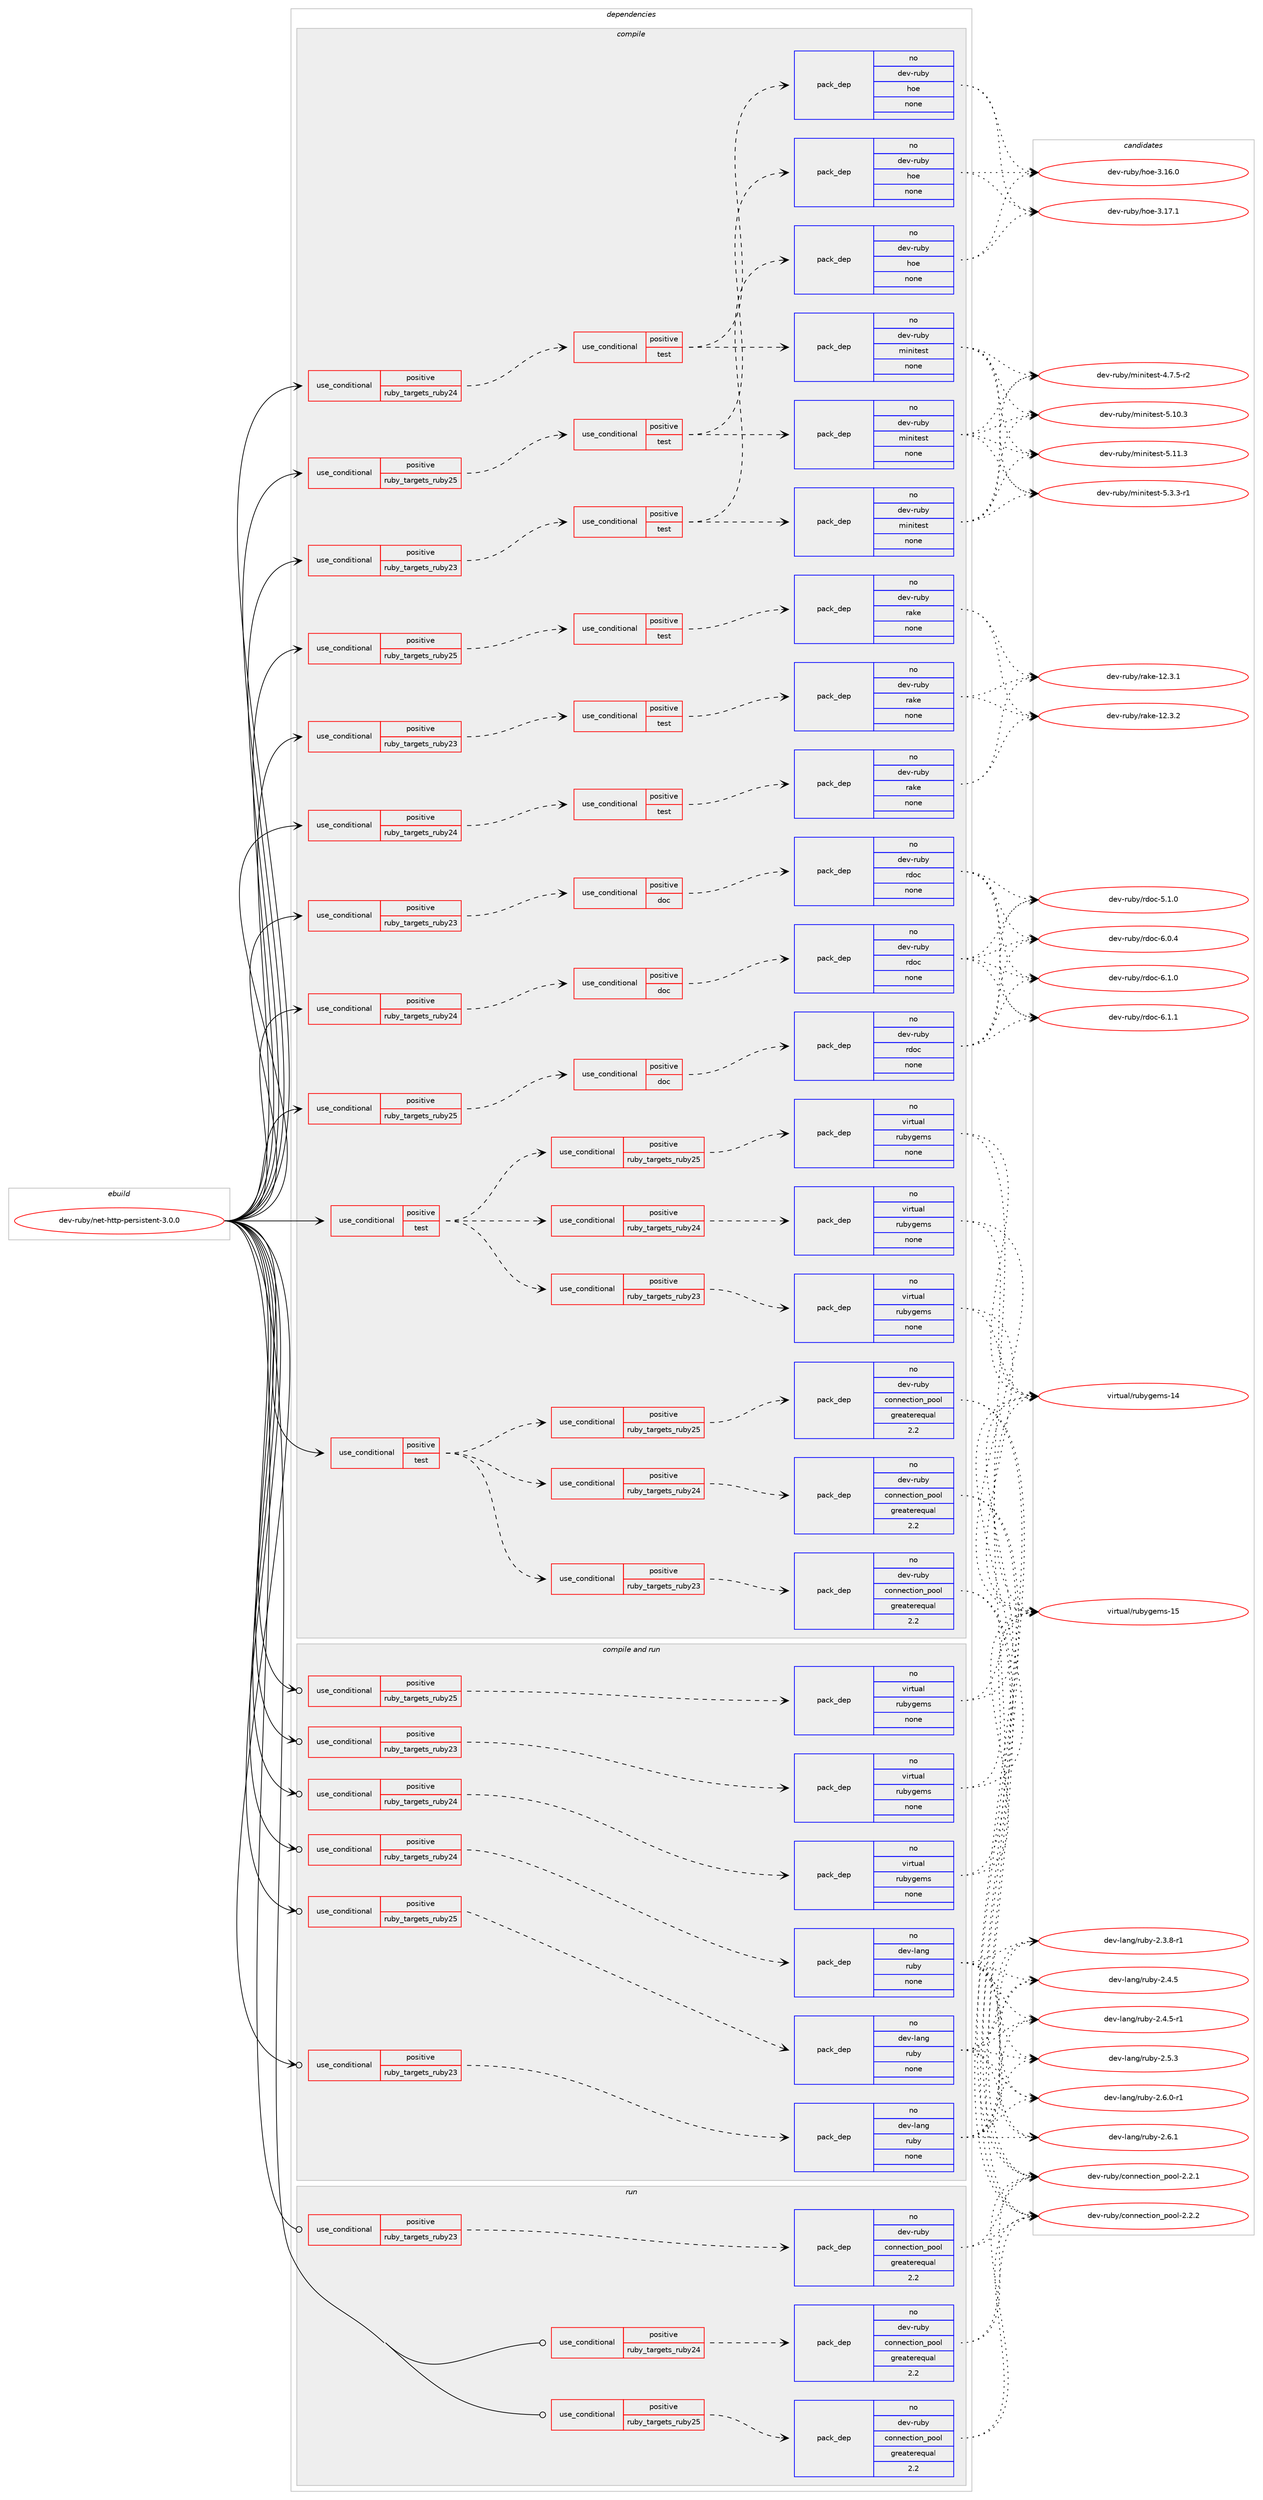 digraph prolog {

# *************
# Graph options
# *************

newrank=true;
concentrate=true;
compound=true;
graph [rankdir=LR,fontname=Helvetica,fontsize=10,ranksep=1.5];#, ranksep=2.5, nodesep=0.2];
edge  [arrowhead=vee];
node  [fontname=Helvetica,fontsize=10];

# **********
# The ebuild
# **********

subgraph cluster_leftcol {
color=gray;
rank=same;
label=<<i>ebuild</i>>;
id [label="dev-ruby/net-http-persistent-3.0.0", color=red, width=4, href="../dev-ruby/net-http-persistent-3.0.0.svg"];
}

# ****************
# The dependencies
# ****************

subgraph cluster_midcol {
color=gray;
label=<<i>dependencies</i>>;
subgraph cluster_compile {
fillcolor="#eeeeee";
style=filled;
label=<<i>compile</i>>;
subgraph cond407093 {
dependency1507095 [label=<<TABLE BORDER="0" CELLBORDER="1" CELLSPACING="0" CELLPADDING="4"><TR><TD ROWSPAN="3" CELLPADDING="10">use_conditional</TD></TR><TR><TD>positive</TD></TR><TR><TD>ruby_targets_ruby23</TD></TR></TABLE>>, shape=none, color=red];
subgraph cond407094 {
dependency1507096 [label=<<TABLE BORDER="0" CELLBORDER="1" CELLSPACING="0" CELLPADDING="4"><TR><TD ROWSPAN="3" CELLPADDING="10">use_conditional</TD></TR><TR><TD>positive</TD></TR><TR><TD>doc</TD></TR></TABLE>>, shape=none, color=red];
subgraph pack1076521 {
dependency1507097 [label=<<TABLE BORDER="0" CELLBORDER="1" CELLSPACING="0" CELLPADDING="4" WIDTH="220"><TR><TD ROWSPAN="6" CELLPADDING="30">pack_dep</TD></TR><TR><TD WIDTH="110">no</TD></TR><TR><TD>dev-ruby</TD></TR><TR><TD>rdoc</TD></TR><TR><TD>none</TD></TR><TR><TD></TD></TR></TABLE>>, shape=none, color=blue];
}
dependency1507096:e -> dependency1507097:w [weight=20,style="dashed",arrowhead="vee"];
}
dependency1507095:e -> dependency1507096:w [weight=20,style="dashed",arrowhead="vee"];
}
id:e -> dependency1507095:w [weight=20,style="solid",arrowhead="vee"];
subgraph cond407095 {
dependency1507098 [label=<<TABLE BORDER="0" CELLBORDER="1" CELLSPACING="0" CELLPADDING="4"><TR><TD ROWSPAN="3" CELLPADDING="10">use_conditional</TD></TR><TR><TD>positive</TD></TR><TR><TD>ruby_targets_ruby23</TD></TR></TABLE>>, shape=none, color=red];
subgraph cond407096 {
dependency1507099 [label=<<TABLE BORDER="0" CELLBORDER="1" CELLSPACING="0" CELLPADDING="4"><TR><TD ROWSPAN="3" CELLPADDING="10">use_conditional</TD></TR><TR><TD>positive</TD></TR><TR><TD>test</TD></TR></TABLE>>, shape=none, color=red];
subgraph pack1076522 {
dependency1507100 [label=<<TABLE BORDER="0" CELLBORDER="1" CELLSPACING="0" CELLPADDING="4" WIDTH="220"><TR><TD ROWSPAN="6" CELLPADDING="30">pack_dep</TD></TR><TR><TD WIDTH="110">no</TD></TR><TR><TD>dev-ruby</TD></TR><TR><TD>hoe</TD></TR><TR><TD>none</TD></TR><TR><TD></TD></TR></TABLE>>, shape=none, color=blue];
}
dependency1507099:e -> dependency1507100:w [weight=20,style="dashed",arrowhead="vee"];
subgraph pack1076523 {
dependency1507101 [label=<<TABLE BORDER="0" CELLBORDER="1" CELLSPACING="0" CELLPADDING="4" WIDTH="220"><TR><TD ROWSPAN="6" CELLPADDING="30">pack_dep</TD></TR><TR><TD WIDTH="110">no</TD></TR><TR><TD>dev-ruby</TD></TR><TR><TD>minitest</TD></TR><TR><TD>none</TD></TR><TR><TD></TD></TR></TABLE>>, shape=none, color=blue];
}
dependency1507099:e -> dependency1507101:w [weight=20,style="dashed",arrowhead="vee"];
}
dependency1507098:e -> dependency1507099:w [weight=20,style="dashed",arrowhead="vee"];
}
id:e -> dependency1507098:w [weight=20,style="solid",arrowhead="vee"];
subgraph cond407097 {
dependency1507102 [label=<<TABLE BORDER="0" CELLBORDER="1" CELLSPACING="0" CELLPADDING="4"><TR><TD ROWSPAN="3" CELLPADDING="10">use_conditional</TD></TR><TR><TD>positive</TD></TR><TR><TD>ruby_targets_ruby23</TD></TR></TABLE>>, shape=none, color=red];
subgraph cond407098 {
dependency1507103 [label=<<TABLE BORDER="0" CELLBORDER="1" CELLSPACING="0" CELLPADDING="4"><TR><TD ROWSPAN="3" CELLPADDING="10">use_conditional</TD></TR><TR><TD>positive</TD></TR><TR><TD>test</TD></TR></TABLE>>, shape=none, color=red];
subgraph pack1076524 {
dependency1507104 [label=<<TABLE BORDER="0" CELLBORDER="1" CELLSPACING="0" CELLPADDING="4" WIDTH="220"><TR><TD ROWSPAN="6" CELLPADDING="30">pack_dep</TD></TR><TR><TD WIDTH="110">no</TD></TR><TR><TD>dev-ruby</TD></TR><TR><TD>rake</TD></TR><TR><TD>none</TD></TR><TR><TD></TD></TR></TABLE>>, shape=none, color=blue];
}
dependency1507103:e -> dependency1507104:w [weight=20,style="dashed",arrowhead="vee"];
}
dependency1507102:e -> dependency1507103:w [weight=20,style="dashed",arrowhead="vee"];
}
id:e -> dependency1507102:w [weight=20,style="solid",arrowhead="vee"];
subgraph cond407099 {
dependency1507105 [label=<<TABLE BORDER="0" CELLBORDER="1" CELLSPACING="0" CELLPADDING="4"><TR><TD ROWSPAN="3" CELLPADDING="10">use_conditional</TD></TR><TR><TD>positive</TD></TR><TR><TD>ruby_targets_ruby24</TD></TR></TABLE>>, shape=none, color=red];
subgraph cond407100 {
dependency1507106 [label=<<TABLE BORDER="0" CELLBORDER="1" CELLSPACING="0" CELLPADDING="4"><TR><TD ROWSPAN="3" CELLPADDING="10">use_conditional</TD></TR><TR><TD>positive</TD></TR><TR><TD>doc</TD></TR></TABLE>>, shape=none, color=red];
subgraph pack1076525 {
dependency1507107 [label=<<TABLE BORDER="0" CELLBORDER="1" CELLSPACING="0" CELLPADDING="4" WIDTH="220"><TR><TD ROWSPAN="6" CELLPADDING="30">pack_dep</TD></TR><TR><TD WIDTH="110">no</TD></TR><TR><TD>dev-ruby</TD></TR><TR><TD>rdoc</TD></TR><TR><TD>none</TD></TR><TR><TD></TD></TR></TABLE>>, shape=none, color=blue];
}
dependency1507106:e -> dependency1507107:w [weight=20,style="dashed",arrowhead="vee"];
}
dependency1507105:e -> dependency1507106:w [weight=20,style="dashed",arrowhead="vee"];
}
id:e -> dependency1507105:w [weight=20,style="solid",arrowhead="vee"];
subgraph cond407101 {
dependency1507108 [label=<<TABLE BORDER="0" CELLBORDER="1" CELLSPACING="0" CELLPADDING="4"><TR><TD ROWSPAN="3" CELLPADDING="10">use_conditional</TD></TR><TR><TD>positive</TD></TR><TR><TD>ruby_targets_ruby24</TD></TR></TABLE>>, shape=none, color=red];
subgraph cond407102 {
dependency1507109 [label=<<TABLE BORDER="0" CELLBORDER="1" CELLSPACING="0" CELLPADDING="4"><TR><TD ROWSPAN="3" CELLPADDING="10">use_conditional</TD></TR><TR><TD>positive</TD></TR><TR><TD>test</TD></TR></TABLE>>, shape=none, color=red];
subgraph pack1076526 {
dependency1507110 [label=<<TABLE BORDER="0" CELLBORDER="1" CELLSPACING="0" CELLPADDING="4" WIDTH="220"><TR><TD ROWSPAN="6" CELLPADDING="30">pack_dep</TD></TR><TR><TD WIDTH="110">no</TD></TR><TR><TD>dev-ruby</TD></TR><TR><TD>hoe</TD></TR><TR><TD>none</TD></TR><TR><TD></TD></TR></TABLE>>, shape=none, color=blue];
}
dependency1507109:e -> dependency1507110:w [weight=20,style="dashed",arrowhead="vee"];
subgraph pack1076527 {
dependency1507111 [label=<<TABLE BORDER="0" CELLBORDER="1" CELLSPACING="0" CELLPADDING="4" WIDTH="220"><TR><TD ROWSPAN="6" CELLPADDING="30">pack_dep</TD></TR><TR><TD WIDTH="110">no</TD></TR><TR><TD>dev-ruby</TD></TR><TR><TD>minitest</TD></TR><TR><TD>none</TD></TR><TR><TD></TD></TR></TABLE>>, shape=none, color=blue];
}
dependency1507109:e -> dependency1507111:w [weight=20,style="dashed",arrowhead="vee"];
}
dependency1507108:e -> dependency1507109:w [weight=20,style="dashed",arrowhead="vee"];
}
id:e -> dependency1507108:w [weight=20,style="solid",arrowhead="vee"];
subgraph cond407103 {
dependency1507112 [label=<<TABLE BORDER="0" CELLBORDER="1" CELLSPACING="0" CELLPADDING="4"><TR><TD ROWSPAN="3" CELLPADDING="10">use_conditional</TD></TR><TR><TD>positive</TD></TR><TR><TD>ruby_targets_ruby24</TD></TR></TABLE>>, shape=none, color=red];
subgraph cond407104 {
dependency1507113 [label=<<TABLE BORDER="0" CELLBORDER="1" CELLSPACING="0" CELLPADDING="4"><TR><TD ROWSPAN="3" CELLPADDING="10">use_conditional</TD></TR><TR><TD>positive</TD></TR><TR><TD>test</TD></TR></TABLE>>, shape=none, color=red];
subgraph pack1076528 {
dependency1507114 [label=<<TABLE BORDER="0" CELLBORDER="1" CELLSPACING="0" CELLPADDING="4" WIDTH="220"><TR><TD ROWSPAN="6" CELLPADDING="30">pack_dep</TD></TR><TR><TD WIDTH="110">no</TD></TR><TR><TD>dev-ruby</TD></TR><TR><TD>rake</TD></TR><TR><TD>none</TD></TR><TR><TD></TD></TR></TABLE>>, shape=none, color=blue];
}
dependency1507113:e -> dependency1507114:w [weight=20,style="dashed",arrowhead="vee"];
}
dependency1507112:e -> dependency1507113:w [weight=20,style="dashed",arrowhead="vee"];
}
id:e -> dependency1507112:w [weight=20,style="solid",arrowhead="vee"];
subgraph cond407105 {
dependency1507115 [label=<<TABLE BORDER="0" CELLBORDER="1" CELLSPACING="0" CELLPADDING="4"><TR><TD ROWSPAN="3" CELLPADDING="10">use_conditional</TD></TR><TR><TD>positive</TD></TR><TR><TD>ruby_targets_ruby25</TD></TR></TABLE>>, shape=none, color=red];
subgraph cond407106 {
dependency1507116 [label=<<TABLE BORDER="0" CELLBORDER="1" CELLSPACING="0" CELLPADDING="4"><TR><TD ROWSPAN="3" CELLPADDING="10">use_conditional</TD></TR><TR><TD>positive</TD></TR><TR><TD>doc</TD></TR></TABLE>>, shape=none, color=red];
subgraph pack1076529 {
dependency1507117 [label=<<TABLE BORDER="0" CELLBORDER="1" CELLSPACING="0" CELLPADDING="4" WIDTH="220"><TR><TD ROWSPAN="6" CELLPADDING="30">pack_dep</TD></TR><TR><TD WIDTH="110">no</TD></TR><TR><TD>dev-ruby</TD></TR><TR><TD>rdoc</TD></TR><TR><TD>none</TD></TR><TR><TD></TD></TR></TABLE>>, shape=none, color=blue];
}
dependency1507116:e -> dependency1507117:w [weight=20,style="dashed",arrowhead="vee"];
}
dependency1507115:e -> dependency1507116:w [weight=20,style="dashed",arrowhead="vee"];
}
id:e -> dependency1507115:w [weight=20,style="solid",arrowhead="vee"];
subgraph cond407107 {
dependency1507118 [label=<<TABLE BORDER="0" CELLBORDER="1" CELLSPACING="0" CELLPADDING="4"><TR><TD ROWSPAN="3" CELLPADDING="10">use_conditional</TD></TR><TR><TD>positive</TD></TR><TR><TD>ruby_targets_ruby25</TD></TR></TABLE>>, shape=none, color=red];
subgraph cond407108 {
dependency1507119 [label=<<TABLE BORDER="0" CELLBORDER="1" CELLSPACING="0" CELLPADDING="4"><TR><TD ROWSPAN="3" CELLPADDING="10">use_conditional</TD></TR><TR><TD>positive</TD></TR><TR><TD>test</TD></TR></TABLE>>, shape=none, color=red];
subgraph pack1076530 {
dependency1507120 [label=<<TABLE BORDER="0" CELLBORDER="1" CELLSPACING="0" CELLPADDING="4" WIDTH="220"><TR><TD ROWSPAN="6" CELLPADDING="30">pack_dep</TD></TR><TR><TD WIDTH="110">no</TD></TR><TR><TD>dev-ruby</TD></TR><TR><TD>hoe</TD></TR><TR><TD>none</TD></TR><TR><TD></TD></TR></TABLE>>, shape=none, color=blue];
}
dependency1507119:e -> dependency1507120:w [weight=20,style="dashed",arrowhead="vee"];
subgraph pack1076531 {
dependency1507121 [label=<<TABLE BORDER="0" CELLBORDER="1" CELLSPACING="0" CELLPADDING="4" WIDTH="220"><TR><TD ROWSPAN="6" CELLPADDING="30">pack_dep</TD></TR><TR><TD WIDTH="110">no</TD></TR><TR><TD>dev-ruby</TD></TR><TR><TD>minitest</TD></TR><TR><TD>none</TD></TR><TR><TD></TD></TR></TABLE>>, shape=none, color=blue];
}
dependency1507119:e -> dependency1507121:w [weight=20,style="dashed",arrowhead="vee"];
}
dependency1507118:e -> dependency1507119:w [weight=20,style="dashed",arrowhead="vee"];
}
id:e -> dependency1507118:w [weight=20,style="solid",arrowhead="vee"];
subgraph cond407109 {
dependency1507122 [label=<<TABLE BORDER="0" CELLBORDER="1" CELLSPACING="0" CELLPADDING="4"><TR><TD ROWSPAN="3" CELLPADDING="10">use_conditional</TD></TR><TR><TD>positive</TD></TR><TR><TD>ruby_targets_ruby25</TD></TR></TABLE>>, shape=none, color=red];
subgraph cond407110 {
dependency1507123 [label=<<TABLE BORDER="0" CELLBORDER="1" CELLSPACING="0" CELLPADDING="4"><TR><TD ROWSPAN="3" CELLPADDING="10">use_conditional</TD></TR><TR><TD>positive</TD></TR><TR><TD>test</TD></TR></TABLE>>, shape=none, color=red];
subgraph pack1076532 {
dependency1507124 [label=<<TABLE BORDER="0" CELLBORDER="1" CELLSPACING="0" CELLPADDING="4" WIDTH="220"><TR><TD ROWSPAN="6" CELLPADDING="30">pack_dep</TD></TR><TR><TD WIDTH="110">no</TD></TR><TR><TD>dev-ruby</TD></TR><TR><TD>rake</TD></TR><TR><TD>none</TD></TR><TR><TD></TD></TR></TABLE>>, shape=none, color=blue];
}
dependency1507123:e -> dependency1507124:w [weight=20,style="dashed",arrowhead="vee"];
}
dependency1507122:e -> dependency1507123:w [weight=20,style="dashed",arrowhead="vee"];
}
id:e -> dependency1507122:w [weight=20,style="solid",arrowhead="vee"];
subgraph cond407111 {
dependency1507125 [label=<<TABLE BORDER="0" CELLBORDER="1" CELLSPACING="0" CELLPADDING="4"><TR><TD ROWSPAN="3" CELLPADDING="10">use_conditional</TD></TR><TR><TD>positive</TD></TR><TR><TD>test</TD></TR></TABLE>>, shape=none, color=red];
subgraph cond407112 {
dependency1507126 [label=<<TABLE BORDER="0" CELLBORDER="1" CELLSPACING="0" CELLPADDING="4"><TR><TD ROWSPAN="3" CELLPADDING="10">use_conditional</TD></TR><TR><TD>positive</TD></TR><TR><TD>ruby_targets_ruby23</TD></TR></TABLE>>, shape=none, color=red];
subgraph pack1076533 {
dependency1507127 [label=<<TABLE BORDER="0" CELLBORDER="1" CELLSPACING="0" CELLPADDING="4" WIDTH="220"><TR><TD ROWSPAN="6" CELLPADDING="30">pack_dep</TD></TR><TR><TD WIDTH="110">no</TD></TR><TR><TD>dev-ruby</TD></TR><TR><TD>connection_pool</TD></TR><TR><TD>greaterequal</TD></TR><TR><TD>2.2</TD></TR></TABLE>>, shape=none, color=blue];
}
dependency1507126:e -> dependency1507127:w [weight=20,style="dashed",arrowhead="vee"];
}
dependency1507125:e -> dependency1507126:w [weight=20,style="dashed",arrowhead="vee"];
subgraph cond407113 {
dependency1507128 [label=<<TABLE BORDER="0" CELLBORDER="1" CELLSPACING="0" CELLPADDING="4"><TR><TD ROWSPAN="3" CELLPADDING="10">use_conditional</TD></TR><TR><TD>positive</TD></TR><TR><TD>ruby_targets_ruby24</TD></TR></TABLE>>, shape=none, color=red];
subgraph pack1076534 {
dependency1507129 [label=<<TABLE BORDER="0" CELLBORDER="1" CELLSPACING="0" CELLPADDING="4" WIDTH="220"><TR><TD ROWSPAN="6" CELLPADDING="30">pack_dep</TD></TR><TR><TD WIDTH="110">no</TD></TR><TR><TD>dev-ruby</TD></TR><TR><TD>connection_pool</TD></TR><TR><TD>greaterequal</TD></TR><TR><TD>2.2</TD></TR></TABLE>>, shape=none, color=blue];
}
dependency1507128:e -> dependency1507129:w [weight=20,style="dashed",arrowhead="vee"];
}
dependency1507125:e -> dependency1507128:w [weight=20,style="dashed",arrowhead="vee"];
subgraph cond407114 {
dependency1507130 [label=<<TABLE BORDER="0" CELLBORDER="1" CELLSPACING="0" CELLPADDING="4"><TR><TD ROWSPAN="3" CELLPADDING="10">use_conditional</TD></TR><TR><TD>positive</TD></TR><TR><TD>ruby_targets_ruby25</TD></TR></TABLE>>, shape=none, color=red];
subgraph pack1076535 {
dependency1507131 [label=<<TABLE BORDER="0" CELLBORDER="1" CELLSPACING="0" CELLPADDING="4" WIDTH="220"><TR><TD ROWSPAN="6" CELLPADDING="30">pack_dep</TD></TR><TR><TD WIDTH="110">no</TD></TR><TR><TD>dev-ruby</TD></TR><TR><TD>connection_pool</TD></TR><TR><TD>greaterequal</TD></TR><TR><TD>2.2</TD></TR></TABLE>>, shape=none, color=blue];
}
dependency1507130:e -> dependency1507131:w [weight=20,style="dashed",arrowhead="vee"];
}
dependency1507125:e -> dependency1507130:w [weight=20,style="dashed",arrowhead="vee"];
}
id:e -> dependency1507125:w [weight=20,style="solid",arrowhead="vee"];
subgraph cond407115 {
dependency1507132 [label=<<TABLE BORDER="0" CELLBORDER="1" CELLSPACING="0" CELLPADDING="4"><TR><TD ROWSPAN="3" CELLPADDING="10">use_conditional</TD></TR><TR><TD>positive</TD></TR><TR><TD>test</TD></TR></TABLE>>, shape=none, color=red];
subgraph cond407116 {
dependency1507133 [label=<<TABLE BORDER="0" CELLBORDER="1" CELLSPACING="0" CELLPADDING="4"><TR><TD ROWSPAN="3" CELLPADDING="10">use_conditional</TD></TR><TR><TD>positive</TD></TR><TR><TD>ruby_targets_ruby23</TD></TR></TABLE>>, shape=none, color=red];
subgraph pack1076536 {
dependency1507134 [label=<<TABLE BORDER="0" CELLBORDER="1" CELLSPACING="0" CELLPADDING="4" WIDTH="220"><TR><TD ROWSPAN="6" CELLPADDING="30">pack_dep</TD></TR><TR><TD WIDTH="110">no</TD></TR><TR><TD>virtual</TD></TR><TR><TD>rubygems</TD></TR><TR><TD>none</TD></TR><TR><TD></TD></TR></TABLE>>, shape=none, color=blue];
}
dependency1507133:e -> dependency1507134:w [weight=20,style="dashed",arrowhead="vee"];
}
dependency1507132:e -> dependency1507133:w [weight=20,style="dashed",arrowhead="vee"];
subgraph cond407117 {
dependency1507135 [label=<<TABLE BORDER="0" CELLBORDER="1" CELLSPACING="0" CELLPADDING="4"><TR><TD ROWSPAN="3" CELLPADDING="10">use_conditional</TD></TR><TR><TD>positive</TD></TR><TR><TD>ruby_targets_ruby24</TD></TR></TABLE>>, shape=none, color=red];
subgraph pack1076537 {
dependency1507136 [label=<<TABLE BORDER="0" CELLBORDER="1" CELLSPACING="0" CELLPADDING="4" WIDTH="220"><TR><TD ROWSPAN="6" CELLPADDING="30">pack_dep</TD></TR><TR><TD WIDTH="110">no</TD></TR><TR><TD>virtual</TD></TR><TR><TD>rubygems</TD></TR><TR><TD>none</TD></TR><TR><TD></TD></TR></TABLE>>, shape=none, color=blue];
}
dependency1507135:e -> dependency1507136:w [weight=20,style="dashed",arrowhead="vee"];
}
dependency1507132:e -> dependency1507135:w [weight=20,style="dashed",arrowhead="vee"];
subgraph cond407118 {
dependency1507137 [label=<<TABLE BORDER="0" CELLBORDER="1" CELLSPACING="0" CELLPADDING="4"><TR><TD ROWSPAN="3" CELLPADDING="10">use_conditional</TD></TR><TR><TD>positive</TD></TR><TR><TD>ruby_targets_ruby25</TD></TR></TABLE>>, shape=none, color=red];
subgraph pack1076538 {
dependency1507138 [label=<<TABLE BORDER="0" CELLBORDER="1" CELLSPACING="0" CELLPADDING="4" WIDTH="220"><TR><TD ROWSPAN="6" CELLPADDING="30">pack_dep</TD></TR><TR><TD WIDTH="110">no</TD></TR><TR><TD>virtual</TD></TR><TR><TD>rubygems</TD></TR><TR><TD>none</TD></TR><TR><TD></TD></TR></TABLE>>, shape=none, color=blue];
}
dependency1507137:e -> dependency1507138:w [weight=20,style="dashed",arrowhead="vee"];
}
dependency1507132:e -> dependency1507137:w [weight=20,style="dashed",arrowhead="vee"];
}
id:e -> dependency1507132:w [weight=20,style="solid",arrowhead="vee"];
}
subgraph cluster_compileandrun {
fillcolor="#eeeeee";
style=filled;
label=<<i>compile and run</i>>;
subgraph cond407119 {
dependency1507139 [label=<<TABLE BORDER="0" CELLBORDER="1" CELLSPACING="0" CELLPADDING="4"><TR><TD ROWSPAN="3" CELLPADDING="10">use_conditional</TD></TR><TR><TD>positive</TD></TR><TR><TD>ruby_targets_ruby23</TD></TR></TABLE>>, shape=none, color=red];
subgraph pack1076539 {
dependency1507140 [label=<<TABLE BORDER="0" CELLBORDER="1" CELLSPACING="0" CELLPADDING="4" WIDTH="220"><TR><TD ROWSPAN="6" CELLPADDING="30">pack_dep</TD></TR><TR><TD WIDTH="110">no</TD></TR><TR><TD>dev-lang</TD></TR><TR><TD>ruby</TD></TR><TR><TD>none</TD></TR><TR><TD></TD></TR></TABLE>>, shape=none, color=blue];
}
dependency1507139:e -> dependency1507140:w [weight=20,style="dashed",arrowhead="vee"];
}
id:e -> dependency1507139:w [weight=20,style="solid",arrowhead="odotvee"];
subgraph cond407120 {
dependency1507141 [label=<<TABLE BORDER="0" CELLBORDER="1" CELLSPACING="0" CELLPADDING="4"><TR><TD ROWSPAN="3" CELLPADDING="10">use_conditional</TD></TR><TR><TD>positive</TD></TR><TR><TD>ruby_targets_ruby23</TD></TR></TABLE>>, shape=none, color=red];
subgraph pack1076540 {
dependency1507142 [label=<<TABLE BORDER="0" CELLBORDER="1" CELLSPACING="0" CELLPADDING="4" WIDTH="220"><TR><TD ROWSPAN="6" CELLPADDING="30">pack_dep</TD></TR><TR><TD WIDTH="110">no</TD></TR><TR><TD>virtual</TD></TR><TR><TD>rubygems</TD></TR><TR><TD>none</TD></TR><TR><TD></TD></TR></TABLE>>, shape=none, color=blue];
}
dependency1507141:e -> dependency1507142:w [weight=20,style="dashed",arrowhead="vee"];
}
id:e -> dependency1507141:w [weight=20,style="solid",arrowhead="odotvee"];
subgraph cond407121 {
dependency1507143 [label=<<TABLE BORDER="0" CELLBORDER="1" CELLSPACING="0" CELLPADDING="4"><TR><TD ROWSPAN="3" CELLPADDING="10">use_conditional</TD></TR><TR><TD>positive</TD></TR><TR><TD>ruby_targets_ruby24</TD></TR></TABLE>>, shape=none, color=red];
subgraph pack1076541 {
dependency1507144 [label=<<TABLE BORDER="0" CELLBORDER="1" CELLSPACING="0" CELLPADDING="4" WIDTH="220"><TR><TD ROWSPAN="6" CELLPADDING="30">pack_dep</TD></TR><TR><TD WIDTH="110">no</TD></TR><TR><TD>dev-lang</TD></TR><TR><TD>ruby</TD></TR><TR><TD>none</TD></TR><TR><TD></TD></TR></TABLE>>, shape=none, color=blue];
}
dependency1507143:e -> dependency1507144:w [weight=20,style="dashed",arrowhead="vee"];
}
id:e -> dependency1507143:w [weight=20,style="solid",arrowhead="odotvee"];
subgraph cond407122 {
dependency1507145 [label=<<TABLE BORDER="0" CELLBORDER="1" CELLSPACING="0" CELLPADDING="4"><TR><TD ROWSPAN="3" CELLPADDING="10">use_conditional</TD></TR><TR><TD>positive</TD></TR><TR><TD>ruby_targets_ruby24</TD></TR></TABLE>>, shape=none, color=red];
subgraph pack1076542 {
dependency1507146 [label=<<TABLE BORDER="0" CELLBORDER="1" CELLSPACING="0" CELLPADDING="4" WIDTH="220"><TR><TD ROWSPAN="6" CELLPADDING="30">pack_dep</TD></TR><TR><TD WIDTH="110">no</TD></TR><TR><TD>virtual</TD></TR><TR><TD>rubygems</TD></TR><TR><TD>none</TD></TR><TR><TD></TD></TR></TABLE>>, shape=none, color=blue];
}
dependency1507145:e -> dependency1507146:w [weight=20,style="dashed",arrowhead="vee"];
}
id:e -> dependency1507145:w [weight=20,style="solid",arrowhead="odotvee"];
subgraph cond407123 {
dependency1507147 [label=<<TABLE BORDER="0" CELLBORDER="1" CELLSPACING="0" CELLPADDING="4"><TR><TD ROWSPAN="3" CELLPADDING="10">use_conditional</TD></TR><TR><TD>positive</TD></TR><TR><TD>ruby_targets_ruby25</TD></TR></TABLE>>, shape=none, color=red];
subgraph pack1076543 {
dependency1507148 [label=<<TABLE BORDER="0" CELLBORDER="1" CELLSPACING="0" CELLPADDING="4" WIDTH="220"><TR><TD ROWSPAN="6" CELLPADDING="30">pack_dep</TD></TR><TR><TD WIDTH="110">no</TD></TR><TR><TD>dev-lang</TD></TR><TR><TD>ruby</TD></TR><TR><TD>none</TD></TR><TR><TD></TD></TR></TABLE>>, shape=none, color=blue];
}
dependency1507147:e -> dependency1507148:w [weight=20,style="dashed",arrowhead="vee"];
}
id:e -> dependency1507147:w [weight=20,style="solid",arrowhead="odotvee"];
subgraph cond407124 {
dependency1507149 [label=<<TABLE BORDER="0" CELLBORDER="1" CELLSPACING="0" CELLPADDING="4"><TR><TD ROWSPAN="3" CELLPADDING="10">use_conditional</TD></TR><TR><TD>positive</TD></TR><TR><TD>ruby_targets_ruby25</TD></TR></TABLE>>, shape=none, color=red];
subgraph pack1076544 {
dependency1507150 [label=<<TABLE BORDER="0" CELLBORDER="1" CELLSPACING="0" CELLPADDING="4" WIDTH="220"><TR><TD ROWSPAN="6" CELLPADDING="30">pack_dep</TD></TR><TR><TD WIDTH="110">no</TD></TR><TR><TD>virtual</TD></TR><TR><TD>rubygems</TD></TR><TR><TD>none</TD></TR><TR><TD></TD></TR></TABLE>>, shape=none, color=blue];
}
dependency1507149:e -> dependency1507150:w [weight=20,style="dashed",arrowhead="vee"];
}
id:e -> dependency1507149:w [weight=20,style="solid",arrowhead="odotvee"];
}
subgraph cluster_run {
fillcolor="#eeeeee";
style=filled;
label=<<i>run</i>>;
subgraph cond407125 {
dependency1507151 [label=<<TABLE BORDER="0" CELLBORDER="1" CELLSPACING="0" CELLPADDING="4"><TR><TD ROWSPAN="3" CELLPADDING="10">use_conditional</TD></TR><TR><TD>positive</TD></TR><TR><TD>ruby_targets_ruby23</TD></TR></TABLE>>, shape=none, color=red];
subgraph pack1076545 {
dependency1507152 [label=<<TABLE BORDER="0" CELLBORDER="1" CELLSPACING="0" CELLPADDING="4" WIDTH="220"><TR><TD ROWSPAN="6" CELLPADDING="30">pack_dep</TD></TR><TR><TD WIDTH="110">no</TD></TR><TR><TD>dev-ruby</TD></TR><TR><TD>connection_pool</TD></TR><TR><TD>greaterequal</TD></TR><TR><TD>2.2</TD></TR></TABLE>>, shape=none, color=blue];
}
dependency1507151:e -> dependency1507152:w [weight=20,style="dashed",arrowhead="vee"];
}
id:e -> dependency1507151:w [weight=20,style="solid",arrowhead="odot"];
subgraph cond407126 {
dependency1507153 [label=<<TABLE BORDER="0" CELLBORDER="1" CELLSPACING="0" CELLPADDING="4"><TR><TD ROWSPAN="3" CELLPADDING="10">use_conditional</TD></TR><TR><TD>positive</TD></TR><TR><TD>ruby_targets_ruby24</TD></TR></TABLE>>, shape=none, color=red];
subgraph pack1076546 {
dependency1507154 [label=<<TABLE BORDER="0" CELLBORDER="1" CELLSPACING="0" CELLPADDING="4" WIDTH="220"><TR><TD ROWSPAN="6" CELLPADDING="30">pack_dep</TD></TR><TR><TD WIDTH="110">no</TD></TR><TR><TD>dev-ruby</TD></TR><TR><TD>connection_pool</TD></TR><TR><TD>greaterequal</TD></TR><TR><TD>2.2</TD></TR></TABLE>>, shape=none, color=blue];
}
dependency1507153:e -> dependency1507154:w [weight=20,style="dashed",arrowhead="vee"];
}
id:e -> dependency1507153:w [weight=20,style="solid",arrowhead="odot"];
subgraph cond407127 {
dependency1507155 [label=<<TABLE BORDER="0" CELLBORDER="1" CELLSPACING="0" CELLPADDING="4"><TR><TD ROWSPAN="3" CELLPADDING="10">use_conditional</TD></TR><TR><TD>positive</TD></TR><TR><TD>ruby_targets_ruby25</TD></TR></TABLE>>, shape=none, color=red];
subgraph pack1076547 {
dependency1507156 [label=<<TABLE BORDER="0" CELLBORDER="1" CELLSPACING="0" CELLPADDING="4" WIDTH="220"><TR><TD ROWSPAN="6" CELLPADDING="30">pack_dep</TD></TR><TR><TD WIDTH="110">no</TD></TR><TR><TD>dev-ruby</TD></TR><TR><TD>connection_pool</TD></TR><TR><TD>greaterequal</TD></TR><TR><TD>2.2</TD></TR></TABLE>>, shape=none, color=blue];
}
dependency1507155:e -> dependency1507156:w [weight=20,style="dashed",arrowhead="vee"];
}
id:e -> dependency1507155:w [weight=20,style="solid",arrowhead="odot"];
}
}

# **************
# The candidates
# **************

subgraph cluster_choices {
rank=same;
color=gray;
label=<<i>candidates</i>>;

subgraph choice1076521 {
color=black;
nodesep=1;
choice10010111845114117981214711410011199455346494648 [label="dev-ruby/rdoc-5.1.0", color=red, width=4,href="../dev-ruby/rdoc-5.1.0.svg"];
choice10010111845114117981214711410011199455446484652 [label="dev-ruby/rdoc-6.0.4", color=red, width=4,href="../dev-ruby/rdoc-6.0.4.svg"];
choice10010111845114117981214711410011199455446494648 [label="dev-ruby/rdoc-6.1.0", color=red, width=4,href="../dev-ruby/rdoc-6.1.0.svg"];
choice10010111845114117981214711410011199455446494649 [label="dev-ruby/rdoc-6.1.1", color=red, width=4,href="../dev-ruby/rdoc-6.1.1.svg"];
dependency1507097:e -> choice10010111845114117981214711410011199455346494648:w [style=dotted,weight="100"];
dependency1507097:e -> choice10010111845114117981214711410011199455446484652:w [style=dotted,weight="100"];
dependency1507097:e -> choice10010111845114117981214711410011199455446494648:w [style=dotted,weight="100"];
dependency1507097:e -> choice10010111845114117981214711410011199455446494649:w [style=dotted,weight="100"];
}
subgraph choice1076522 {
color=black;
nodesep=1;
choice10010111845114117981214710411110145514649544648 [label="dev-ruby/hoe-3.16.0", color=red, width=4,href="../dev-ruby/hoe-3.16.0.svg"];
choice10010111845114117981214710411110145514649554649 [label="dev-ruby/hoe-3.17.1", color=red, width=4,href="../dev-ruby/hoe-3.17.1.svg"];
dependency1507100:e -> choice10010111845114117981214710411110145514649544648:w [style=dotted,weight="100"];
dependency1507100:e -> choice10010111845114117981214710411110145514649554649:w [style=dotted,weight="100"];
}
subgraph choice1076523 {
color=black;
nodesep=1;
choice1001011184511411798121471091051101051161011151164552465546534511450 [label="dev-ruby/minitest-4.7.5-r2", color=red, width=4,href="../dev-ruby/minitest-4.7.5-r2.svg"];
choice10010111845114117981214710910511010511610111511645534649484651 [label="dev-ruby/minitest-5.10.3", color=red, width=4,href="../dev-ruby/minitest-5.10.3.svg"];
choice10010111845114117981214710910511010511610111511645534649494651 [label="dev-ruby/minitest-5.11.3", color=red, width=4,href="../dev-ruby/minitest-5.11.3.svg"];
choice1001011184511411798121471091051101051161011151164553465146514511449 [label="dev-ruby/minitest-5.3.3-r1", color=red, width=4,href="../dev-ruby/minitest-5.3.3-r1.svg"];
dependency1507101:e -> choice1001011184511411798121471091051101051161011151164552465546534511450:w [style=dotted,weight="100"];
dependency1507101:e -> choice10010111845114117981214710910511010511610111511645534649484651:w [style=dotted,weight="100"];
dependency1507101:e -> choice10010111845114117981214710910511010511610111511645534649494651:w [style=dotted,weight="100"];
dependency1507101:e -> choice1001011184511411798121471091051101051161011151164553465146514511449:w [style=dotted,weight="100"];
}
subgraph choice1076524 {
color=black;
nodesep=1;
choice1001011184511411798121471149710710145495046514649 [label="dev-ruby/rake-12.3.1", color=red, width=4,href="../dev-ruby/rake-12.3.1.svg"];
choice1001011184511411798121471149710710145495046514650 [label="dev-ruby/rake-12.3.2", color=red, width=4,href="../dev-ruby/rake-12.3.2.svg"];
dependency1507104:e -> choice1001011184511411798121471149710710145495046514649:w [style=dotted,weight="100"];
dependency1507104:e -> choice1001011184511411798121471149710710145495046514650:w [style=dotted,weight="100"];
}
subgraph choice1076525 {
color=black;
nodesep=1;
choice10010111845114117981214711410011199455346494648 [label="dev-ruby/rdoc-5.1.0", color=red, width=4,href="../dev-ruby/rdoc-5.1.0.svg"];
choice10010111845114117981214711410011199455446484652 [label="dev-ruby/rdoc-6.0.4", color=red, width=4,href="../dev-ruby/rdoc-6.0.4.svg"];
choice10010111845114117981214711410011199455446494648 [label="dev-ruby/rdoc-6.1.0", color=red, width=4,href="../dev-ruby/rdoc-6.1.0.svg"];
choice10010111845114117981214711410011199455446494649 [label="dev-ruby/rdoc-6.1.1", color=red, width=4,href="../dev-ruby/rdoc-6.1.1.svg"];
dependency1507107:e -> choice10010111845114117981214711410011199455346494648:w [style=dotted,weight="100"];
dependency1507107:e -> choice10010111845114117981214711410011199455446484652:w [style=dotted,weight="100"];
dependency1507107:e -> choice10010111845114117981214711410011199455446494648:w [style=dotted,weight="100"];
dependency1507107:e -> choice10010111845114117981214711410011199455446494649:w [style=dotted,weight="100"];
}
subgraph choice1076526 {
color=black;
nodesep=1;
choice10010111845114117981214710411110145514649544648 [label="dev-ruby/hoe-3.16.0", color=red, width=4,href="../dev-ruby/hoe-3.16.0.svg"];
choice10010111845114117981214710411110145514649554649 [label="dev-ruby/hoe-3.17.1", color=red, width=4,href="../dev-ruby/hoe-3.17.1.svg"];
dependency1507110:e -> choice10010111845114117981214710411110145514649544648:w [style=dotted,weight="100"];
dependency1507110:e -> choice10010111845114117981214710411110145514649554649:w [style=dotted,weight="100"];
}
subgraph choice1076527 {
color=black;
nodesep=1;
choice1001011184511411798121471091051101051161011151164552465546534511450 [label="dev-ruby/minitest-4.7.5-r2", color=red, width=4,href="../dev-ruby/minitest-4.7.5-r2.svg"];
choice10010111845114117981214710910511010511610111511645534649484651 [label="dev-ruby/minitest-5.10.3", color=red, width=4,href="../dev-ruby/minitest-5.10.3.svg"];
choice10010111845114117981214710910511010511610111511645534649494651 [label="dev-ruby/minitest-5.11.3", color=red, width=4,href="../dev-ruby/minitest-5.11.3.svg"];
choice1001011184511411798121471091051101051161011151164553465146514511449 [label="dev-ruby/minitest-5.3.3-r1", color=red, width=4,href="../dev-ruby/minitest-5.3.3-r1.svg"];
dependency1507111:e -> choice1001011184511411798121471091051101051161011151164552465546534511450:w [style=dotted,weight="100"];
dependency1507111:e -> choice10010111845114117981214710910511010511610111511645534649484651:w [style=dotted,weight="100"];
dependency1507111:e -> choice10010111845114117981214710910511010511610111511645534649494651:w [style=dotted,weight="100"];
dependency1507111:e -> choice1001011184511411798121471091051101051161011151164553465146514511449:w [style=dotted,weight="100"];
}
subgraph choice1076528 {
color=black;
nodesep=1;
choice1001011184511411798121471149710710145495046514649 [label="dev-ruby/rake-12.3.1", color=red, width=4,href="../dev-ruby/rake-12.3.1.svg"];
choice1001011184511411798121471149710710145495046514650 [label="dev-ruby/rake-12.3.2", color=red, width=4,href="../dev-ruby/rake-12.3.2.svg"];
dependency1507114:e -> choice1001011184511411798121471149710710145495046514649:w [style=dotted,weight="100"];
dependency1507114:e -> choice1001011184511411798121471149710710145495046514650:w [style=dotted,weight="100"];
}
subgraph choice1076529 {
color=black;
nodesep=1;
choice10010111845114117981214711410011199455346494648 [label="dev-ruby/rdoc-5.1.0", color=red, width=4,href="../dev-ruby/rdoc-5.1.0.svg"];
choice10010111845114117981214711410011199455446484652 [label="dev-ruby/rdoc-6.0.4", color=red, width=4,href="../dev-ruby/rdoc-6.0.4.svg"];
choice10010111845114117981214711410011199455446494648 [label="dev-ruby/rdoc-6.1.0", color=red, width=4,href="../dev-ruby/rdoc-6.1.0.svg"];
choice10010111845114117981214711410011199455446494649 [label="dev-ruby/rdoc-6.1.1", color=red, width=4,href="../dev-ruby/rdoc-6.1.1.svg"];
dependency1507117:e -> choice10010111845114117981214711410011199455346494648:w [style=dotted,weight="100"];
dependency1507117:e -> choice10010111845114117981214711410011199455446484652:w [style=dotted,weight="100"];
dependency1507117:e -> choice10010111845114117981214711410011199455446494648:w [style=dotted,weight="100"];
dependency1507117:e -> choice10010111845114117981214711410011199455446494649:w [style=dotted,weight="100"];
}
subgraph choice1076530 {
color=black;
nodesep=1;
choice10010111845114117981214710411110145514649544648 [label="dev-ruby/hoe-3.16.0", color=red, width=4,href="../dev-ruby/hoe-3.16.0.svg"];
choice10010111845114117981214710411110145514649554649 [label="dev-ruby/hoe-3.17.1", color=red, width=4,href="../dev-ruby/hoe-3.17.1.svg"];
dependency1507120:e -> choice10010111845114117981214710411110145514649544648:w [style=dotted,weight="100"];
dependency1507120:e -> choice10010111845114117981214710411110145514649554649:w [style=dotted,weight="100"];
}
subgraph choice1076531 {
color=black;
nodesep=1;
choice1001011184511411798121471091051101051161011151164552465546534511450 [label="dev-ruby/minitest-4.7.5-r2", color=red, width=4,href="../dev-ruby/minitest-4.7.5-r2.svg"];
choice10010111845114117981214710910511010511610111511645534649484651 [label="dev-ruby/minitest-5.10.3", color=red, width=4,href="../dev-ruby/minitest-5.10.3.svg"];
choice10010111845114117981214710910511010511610111511645534649494651 [label="dev-ruby/minitest-5.11.3", color=red, width=4,href="../dev-ruby/minitest-5.11.3.svg"];
choice1001011184511411798121471091051101051161011151164553465146514511449 [label="dev-ruby/minitest-5.3.3-r1", color=red, width=4,href="../dev-ruby/minitest-5.3.3-r1.svg"];
dependency1507121:e -> choice1001011184511411798121471091051101051161011151164552465546534511450:w [style=dotted,weight="100"];
dependency1507121:e -> choice10010111845114117981214710910511010511610111511645534649484651:w [style=dotted,weight="100"];
dependency1507121:e -> choice10010111845114117981214710910511010511610111511645534649494651:w [style=dotted,weight="100"];
dependency1507121:e -> choice1001011184511411798121471091051101051161011151164553465146514511449:w [style=dotted,weight="100"];
}
subgraph choice1076532 {
color=black;
nodesep=1;
choice1001011184511411798121471149710710145495046514649 [label="dev-ruby/rake-12.3.1", color=red, width=4,href="../dev-ruby/rake-12.3.1.svg"];
choice1001011184511411798121471149710710145495046514650 [label="dev-ruby/rake-12.3.2", color=red, width=4,href="../dev-ruby/rake-12.3.2.svg"];
dependency1507124:e -> choice1001011184511411798121471149710710145495046514649:w [style=dotted,weight="100"];
dependency1507124:e -> choice1001011184511411798121471149710710145495046514650:w [style=dotted,weight="100"];
}
subgraph choice1076533 {
color=black;
nodesep=1;
choice100101118451141179812147991111101101019911610511111095112111111108455046504649 [label="dev-ruby/connection_pool-2.2.1", color=red, width=4,href="../dev-ruby/connection_pool-2.2.1.svg"];
choice100101118451141179812147991111101101019911610511111095112111111108455046504650 [label="dev-ruby/connection_pool-2.2.2", color=red, width=4,href="../dev-ruby/connection_pool-2.2.2.svg"];
dependency1507127:e -> choice100101118451141179812147991111101101019911610511111095112111111108455046504649:w [style=dotted,weight="100"];
dependency1507127:e -> choice100101118451141179812147991111101101019911610511111095112111111108455046504650:w [style=dotted,weight="100"];
}
subgraph choice1076534 {
color=black;
nodesep=1;
choice100101118451141179812147991111101101019911610511111095112111111108455046504649 [label="dev-ruby/connection_pool-2.2.1", color=red, width=4,href="../dev-ruby/connection_pool-2.2.1.svg"];
choice100101118451141179812147991111101101019911610511111095112111111108455046504650 [label="dev-ruby/connection_pool-2.2.2", color=red, width=4,href="../dev-ruby/connection_pool-2.2.2.svg"];
dependency1507129:e -> choice100101118451141179812147991111101101019911610511111095112111111108455046504649:w [style=dotted,weight="100"];
dependency1507129:e -> choice100101118451141179812147991111101101019911610511111095112111111108455046504650:w [style=dotted,weight="100"];
}
subgraph choice1076535 {
color=black;
nodesep=1;
choice100101118451141179812147991111101101019911610511111095112111111108455046504649 [label="dev-ruby/connection_pool-2.2.1", color=red, width=4,href="../dev-ruby/connection_pool-2.2.1.svg"];
choice100101118451141179812147991111101101019911610511111095112111111108455046504650 [label="dev-ruby/connection_pool-2.2.2", color=red, width=4,href="../dev-ruby/connection_pool-2.2.2.svg"];
dependency1507131:e -> choice100101118451141179812147991111101101019911610511111095112111111108455046504649:w [style=dotted,weight="100"];
dependency1507131:e -> choice100101118451141179812147991111101101019911610511111095112111111108455046504650:w [style=dotted,weight="100"];
}
subgraph choice1076536 {
color=black;
nodesep=1;
choice118105114116117971084711411798121103101109115454952 [label="virtual/rubygems-14", color=red, width=4,href="../virtual/rubygems-14.svg"];
choice118105114116117971084711411798121103101109115454953 [label="virtual/rubygems-15", color=red, width=4,href="../virtual/rubygems-15.svg"];
dependency1507134:e -> choice118105114116117971084711411798121103101109115454952:w [style=dotted,weight="100"];
dependency1507134:e -> choice118105114116117971084711411798121103101109115454953:w [style=dotted,weight="100"];
}
subgraph choice1076537 {
color=black;
nodesep=1;
choice118105114116117971084711411798121103101109115454952 [label="virtual/rubygems-14", color=red, width=4,href="../virtual/rubygems-14.svg"];
choice118105114116117971084711411798121103101109115454953 [label="virtual/rubygems-15", color=red, width=4,href="../virtual/rubygems-15.svg"];
dependency1507136:e -> choice118105114116117971084711411798121103101109115454952:w [style=dotted,weight="100"];
dependency1507136:e -> choice118105114116117971084711411798121103101109115454953:w [style=dotted,weight="100"];
}
subgraph choice1076538 {
color=black;
nodesep=1;
choice118105114116117971084711411798121103101109115454952 [label="virtual/rubygems-14", color=red, width=4,href="../virtual/rubygems-14.svg"];
choice118105114116117971084711411798121103101109115454953 [label="virtual/rubygems-15", color=red, width=4,href="../virtual/rubygems-15.svg"];
dependency1507138:e -> choice118105114116117971084711411798121103101109115454952:w [style=dotted,weight="100"];
dependency1507138:e -> choice118105114116117971084711411798121103101109115454953:w [style=dotted,weight="100"];
}
subgraph choice1076539 {
color=black;
nodesep=1;
choice100101118451089711010347114117981214550465146564511449 [label="dev-lang/ruby-2.3.8-r1", color=red, width=4,href="../dev-lang/ruby-2.3.8-r1.svg"];
choice10010111845108971101034711411798121455046524653 [label="dev-lang/ruby-2.4.5", color=red, width=4,href="../dev-lang/ruby-2.4.5.svg"];
choice100101118451089711010347114117981214550465246534511449 [label="dev-lang/ruby-2.4.5-r1", color=red, width=4,href="../dev-lang/ruby-2.4.5-r1.svg"];
choice10010111845108971101034711411798121455046534651 [label="dev-lang/ruby-2.5.3", color=red, width=4,href="../dev-lang/ruby-2.5.3.svg"];
choice100101118451089711010347114117981214550465446484511449 [label="dev-lang/ruby-2.6.0-r1", color=red, width=4,href="../dev-lang/ruby-2.6.0-r1.svg"];
choice10010111845108971101034711411798121455046544649 [label="dev-lang/ruby-2.6.1", color=red, width=4,href="../dev-lang/ruby-2.6.1.svg"];
dependency1507140:e -> choice100101118451089711010347114117981214550465146564511449:w [style=dotted,weight="100"];
dependency1507140:e -> choice10010111845108971101034711411798121455046524653:w [style=dotted,weight="100"];
dependency1507140:e -> choice100101118451089711010347114117981214550465246534511449:w [style=dotted,weight="100"];
dependency1507140:e -> choice10010111845108971101034711411798121455046534651:w [style=dotted,weight="100"];
dependency1507140:e -> choice100101118451089711010347114117981214550465446484511449:w [style=dotted,weight="100"];
dependency1507140:e -> choice10010111845108971101034711411798121455046544649:w [style=dotted,weight="100"];
}
subgraph choice1076540 {
color=black;
nodesep=1;
choice118105114116117971084711411798121103101109115454952 [label="virtual/rubygems-14", color=red, width=4,href="../virtual/rubygems-14.svg"];
choice118105114116117971084711411798121103101109115454953 [label="virtual/rubygems-15", color=red, width=4,href="../virtual/rubygems-15.svg"];
dependency1507142:e -> choice118105114116117971084711411798121103101109115454952:w [style=dotted,weight="100"];
dependency1507142:e -> choice118105114116117971084711411798121103101109115454953:w [style=dotted,weight="100"];
}
subgraph choice1076541 {
color=black;
nodesep=1;
choice100101118451089711010347114117981214550465146564511449 [label="dev-lang/ruby-2.3.8-r1", color=red, width=4,href="../dev-lang/ruby-2.3.8-r1.svg"];
choice10010111845108971101034711411798121455046524653 [label="dev-lang/ruby-2.4.5", color=red, width=4,href="../dev-lang/ruby-2.4.5.svg"];
choice100101118451089711010347114117981214550465246534511449 [label="dev-lang/ruby-2.4.5-r1", color=red, width=4,href="../dev-lang/ruby-2.4.5-r1.svg"];
choice10010111845108971101034711411798121455046534651 [label="dev-lang/ruby-2.5.3", color=red, width=4,href="../dev-lang/ruby-2.5.3.svg"];
choice100101118451089711010347114117981214550465446484511449 [label="dev-lang/ruby-2.6.0-r1", color=red, width=4,href="../dev-lang/ruby-2.6.0-r1.svg"];
choice10010111845108971101034711411798121455046544649 [label="dev-lang/ruby-2.6.1", color=red, width=4,href="../dev-lang/ruby-2.6.1.svg"];
dependency1507144:e -> choice100101118451089711010347114117981214550465146564511449:w [style=dotted,weight="100"];
dependency1507144:e -> choice10010111845108971101034711411798121455046524653:w [style=dotted,weight="100"];
dependency1507144:e -> choice100101118451089711010347114117981214550465246534511449:w [style=dotted,weight="100"];
dependency1507144:e -> choice10010111845108971101034711411798121455046534651:w [style=dotted,weight="100"];
dependency1507144:e -> choice100101118451089711010347114117981214550465446484511449:w [style=dotted,weight="100"];
dependency1507144:e -> choice10010111845108971101034711411798121455046544649:w [style=dotted,weight="100"];
}
subgraph choice1076542 {
color=black;
nodesep=1;
choice118105114116117971084711411798121103101109115454952 [label="virtual/rubygems-14", color=red, width=4,href="../virtual/rubygems-14.svg"];
choice118105114116117971084711411798121103101109115454953 [label="virtual/rubygems-15", color=red, width=4,href="../virtual/rubygems-15.svg"];
dependency1507146:e -> choice118105114116117971084711411798121103101109115454952:w [style=dotted,weight="100"];
dependency1507146:e -> choice118105114116117971084711411798121103101109115454953:w [style=dotted,weight="100"];
}
subgraph choice1076543 {
color=black;
nodesep=1;
choice100101118451089711010347114117981214550465146564511449 [label="dev-lang/ruby-2.3.8-r1", color=red, width=4,href="../dev-lang/ruby-2.3.8-r1.svg"];
choice10010111845108971101034711411798121455046524653 [label="dev-lang/ruby-2.4.5", color=red, width=4,href="../dev-lang/ruby-2.4.5.svg"];
choice100101118451089711010347114117981214550465246534511449 [label="dev-lang/ruby-2.4.5-r1", color=red, width=4,href="../dev-lang/ruby-2.4.5-r1.svg"];
choice10010111845108971101034711411798121455046534651 [label="dev-lang/ruby-2.5.3", color=red, width=4,href="../dev-lang/ruby-2.5.3.svg"];
choice100101118451089711010347114117981214550465446484511449 [label="dev-lang/ruby-2.6.0-r1", color=red, width=4,href="../dev-lang/ruby-2.6.0-r1.svg"];
choice10010111845108971101034711411798121455046544649 [label="dev-lang/ruby-2.6.1", color=red, width=4,href="../dev-lang/ruby-2.6.1.svg"];
dependency1507148:e -> choice100101118451089711010347114117981214550465146564511449:w [style=dotted,weight="100"];
dependency1507148:e -> choice10010111845108971101034711411798121455046524653:w [style=dotted,weight="100"];
dependency1507148:e -> choice100101118451089711010347114117981214550465246534511449:w [style=dotted,weight="100"];
dependency1507148:e -> choice10010111845108971101034711411798121455046534651:w [style=dotted,weight="100"];
dependency1507148:e -> choice100101118451089711010347114117981214550465446484511449:w [style=dotted,weight="100"];
dependency1507148:e -> choice10010111845108971101034711411798121455046544649:w [style=dotted,weight="100"];
}
subgraph choice1076544 {
color=black;
nodesep=1;
choice118105114116117971084711411798121103101109115454952 [label="virtual/rubygems-14", color=red, width=4,href="../virtual/rubygems-14.svg"];
choice118105114116117971084711411798121103101109115454953 [label="virtual/rubygems-15", color=red, width=4,href="../virtual/rubygems-15.svg"];
dependency1507150:e -> choice118105114116117971084711411798121103101109115454952:w [style=dotted,weight="100"];
dependency1507150:e -> choice118105114116117971084711411798121103101109115454953:w [style=dotted,weight="100"];
}
subgraph choice1076545 {
color=black;
nodesep=1;
choice100101118451141179812147991111101101019911610511111095112111111108455046504649 [label="dev-ruby/connection_pool-2.2.1", color=red, width=4,href="../dev-ruby/connection_pool-2.2.1.svg"];
choice100101118451141179812147991111101101019911610511111095112111111108455046504650 [label="dev-ruby/connection_pool-2.2.2", color=red, width=4,href="../dev-ruby/connection_pool-2.2.2.svg"];
dependency1507152:e -> choice100101118451141179812147991111101101019911610511111095112111111108455046504649:w [style=dotted,weight="100"];
dependency1507152:e -> choice100101118451141179812147991111101101019911610511111095112111111108455046504650:w [style=dotted,weight="100"];
}
subgraph choice1076546 {
color=black;
nodesep=1;
choice100101118451141179812147991111101101019911610511111095112111111108455046504649 [label="dev-ruby/connection_pool-2.2.1", color=red, width=4,href="../dev-ruby/connection_pool-2.2.1.svg"];
choice100101118451141179812147991111101101019911610511111095112111111108455046504650 [label="dev-ruby/connection_pool-2.2.2", color=red, width=4,href="../dev-ruby/connection_pool-2.2.2.svg"];
dependency1507154:e -> choice100101118451141179812147991111101101019911610511111095112111111108455046504649:w [style=dotted,weight="100"];
dependency1507154:e -> choice100101118451141179812147991111101101019911610511111095112111111108455046504650:w [style=dotted,weight="100"];
}
subgraph choice1076547 {
color=black;
nodesep=1;
choice100101118451141179812147991111101101019911610511111095112111111108455046504649 [label="dev-ruby/connection_pool-2.2.1", color=red, width=4,href="../dev-ruby/connection_pool-2.2.1.svg"];
choice100101118451141179812147991111101101019911610511111095112111111108455046504650 [label="dev-ruby/connection_pool-2.2.2", color=red, width=4,href="../dev-ruby/connection_pool-2.2.2.svg"];
dependency1507156:e -> choice100101118451141179812147991111101101019911610511111095112111111108455046504649:w [style=dotted,weight="100"];
dependency1507156:e -> choice100101118451141179812147991111101101019911610511111095112111111108455046504650:w [style=dotted,weight="100"];
}
}

}
